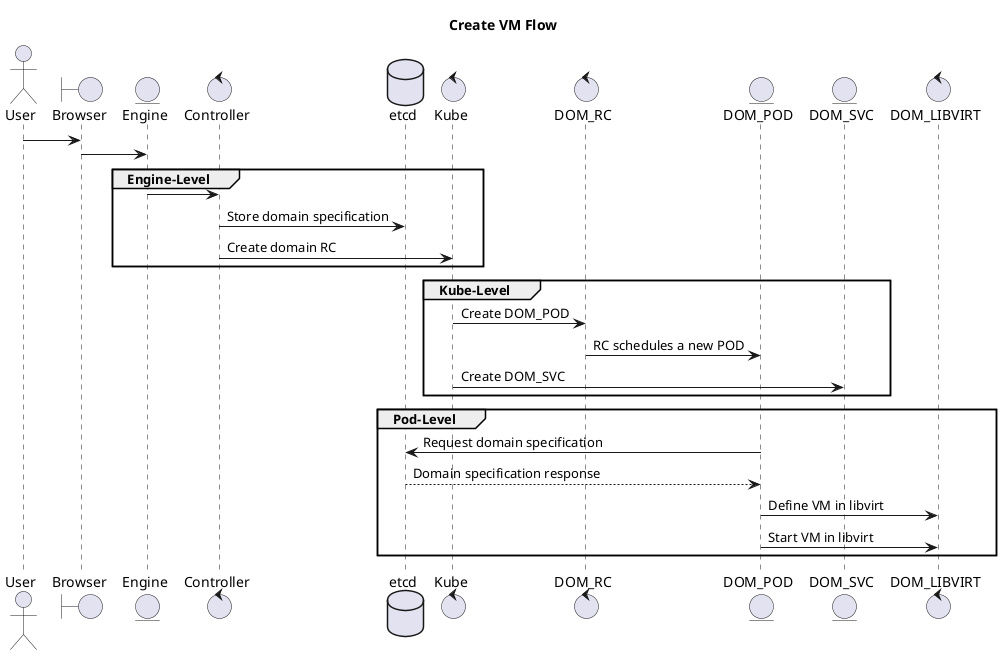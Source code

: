 @startuml
title Create VM Flow
actor User
boundary Browser
entity Engine
control Controller
database etcd
control Kube
control DOM_RC
entity DOM_POD
entity DOM_SVC
control DOM_LIBVIRT

User -> Browser
Browser -> Engine
group Engine-Level
Engine -> Controller
Controller -> etcd : Store domain specification
Controller -> Kube : Create domain RC
end

group Kube-Level
Kube -> DOM_RC : Create DOM_POD
DOM_RC -> DOM_POD : RC schedules a new POD
Kube -> DOM_SVC : Create DOM_SVC
end

group Pod-Level
DOM_POD -> etcd : Request domain specification
etcd --> DOM_POD : Domain specification response
DOM_POD -> DOM_LIBVIRT : Define VM in libvirt
DOM_POD -> DOM_LIBVIRT : Start VM in libvirt
end
@enduml
